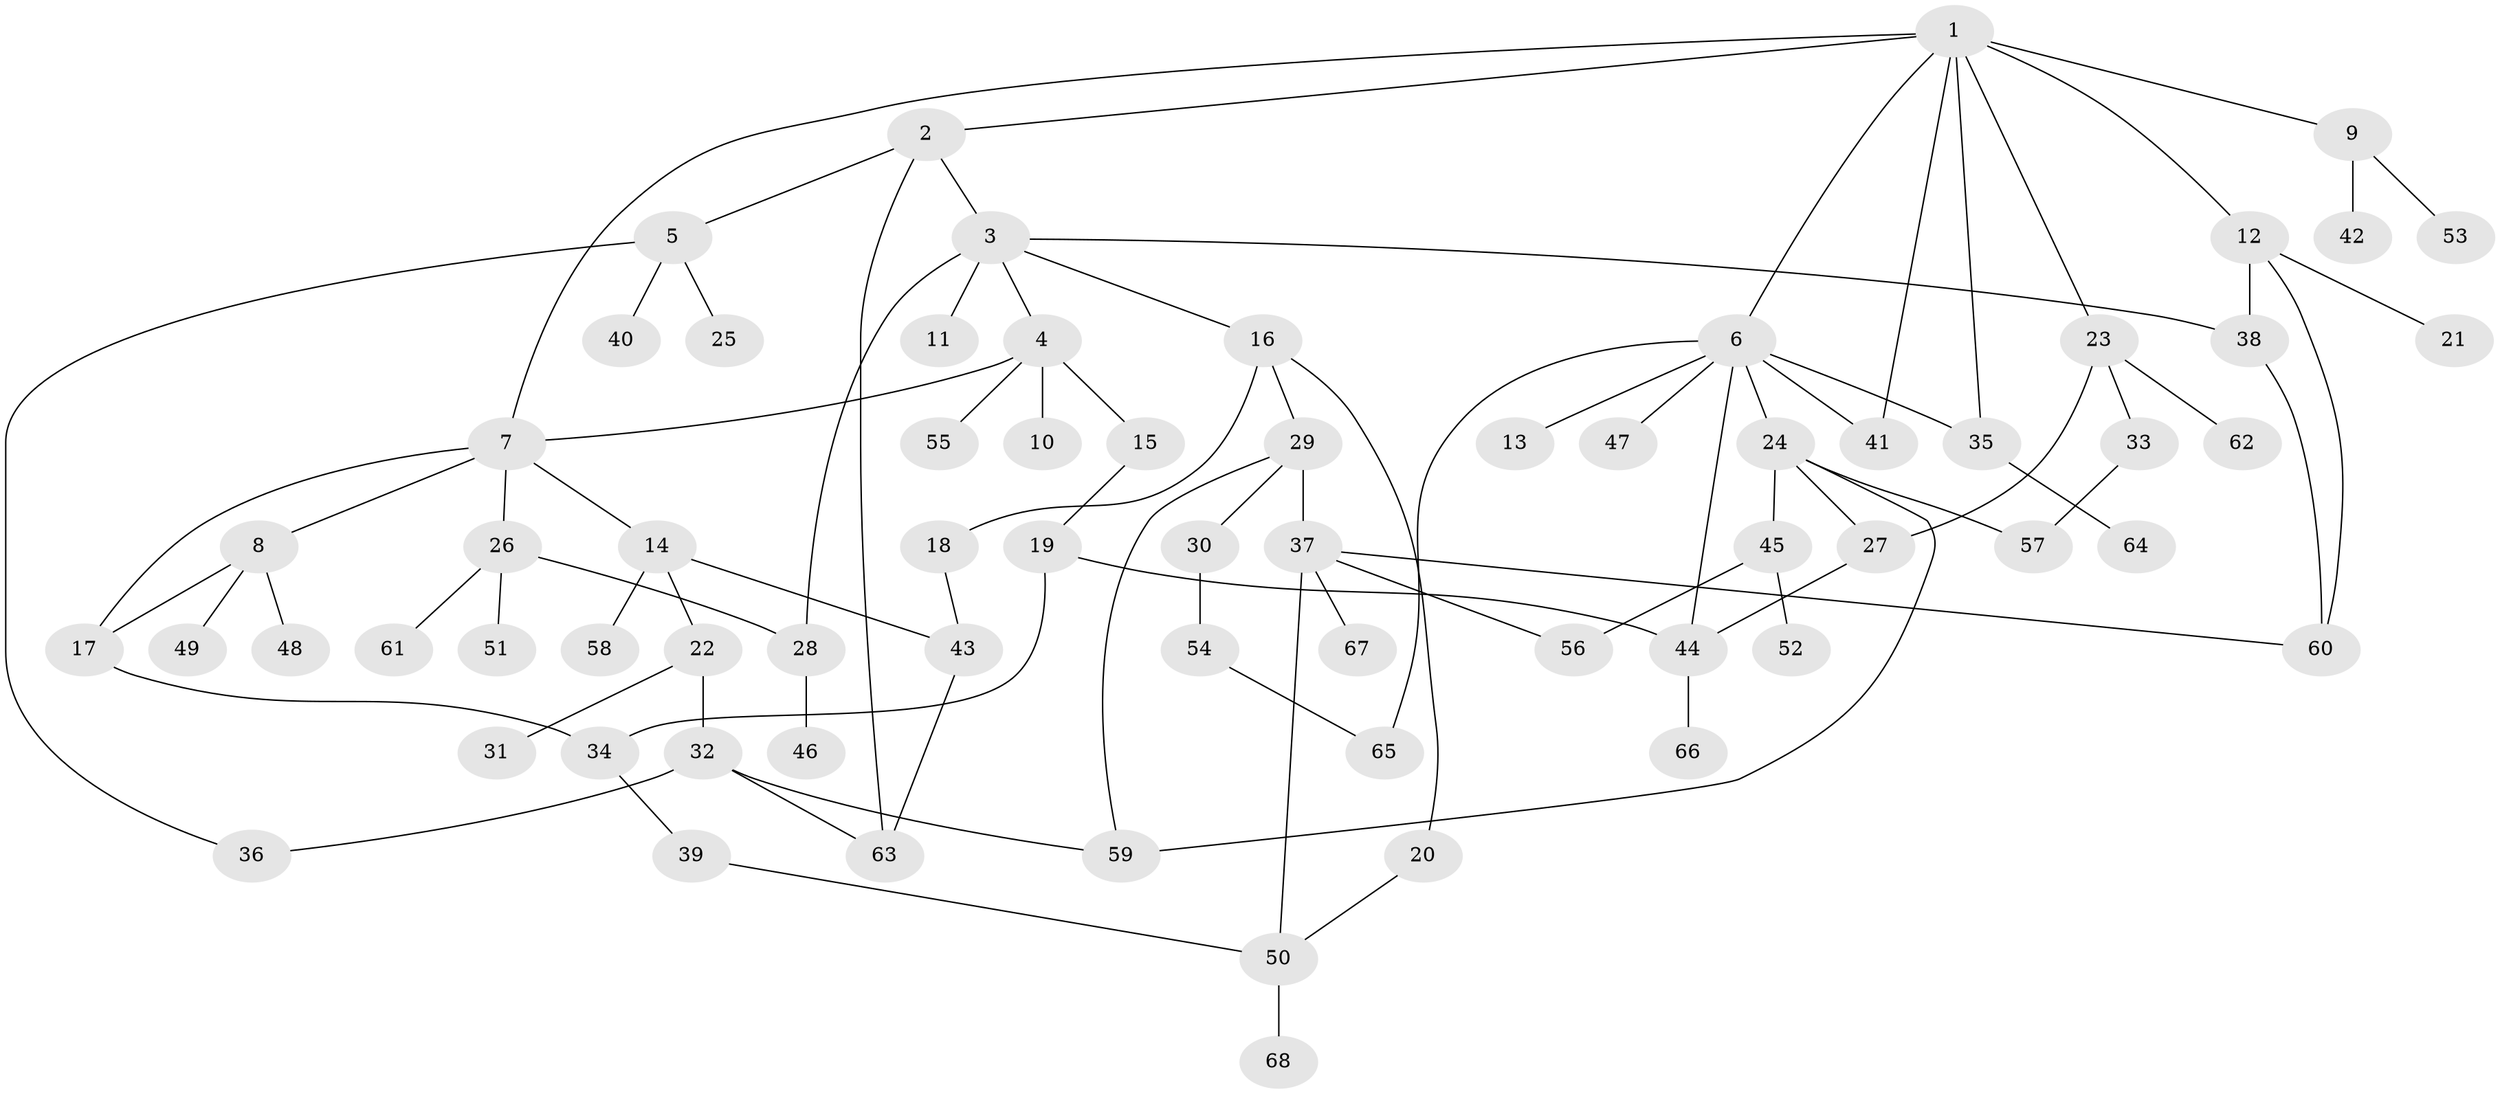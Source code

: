 // Generated by graph-tools (version 1.1) at 2025/34/03/09/25 02:34:06]
// undirected, 68 vertices, 90 edges
graph export_dot {
graph [start="1"]
  node [color=gray90,style=filled];
  1;
  2;
  3;
  4;
  5;
  6;
  7;
  8;
  9;
  10;
  11;
  12;
  13;
  14;
  15;
  16;
  17;
  18;
  19;
  20;
  21;
  22;
  23;
  24;
  25;
  26;
  27;
  28;
  29;
  30;
  31;
  32;
  33;
  34;
  35;
  36;
  37;
  38;
  39;
  40;
  41;
  42;
  43;
  44;
  45;
  46;
  47;
  48;
  49;
  50;
  51;
  52;
  53;
  54;
  55;
  56;
  57;
  58;
  59;
  60;
  61;
  62;
  63;
  64;
  65;
  66;
  67;
  68;
  1 -- 2;
  1 -- 6;
  1 -- 9;
  1 -- 12;
  1 -- 23;
  1 -- 35;
  1 -- 41;
  1 -- 7;
  2 -- 3;
  2 -- 5;
  2 -- 63;
  3 -- 4;
  3 -- 11;
  3 -- 16;
  3 -- 28;
  3 -- 38;
  4 -- 7;
  4 -- 10;
  4 -- 15;
  4 -- 55;
  5 -- 25;
  5 -- 40;
  5 -- 36;
  6 -- 13;
  6 -- 24;
  6 -- 35;
  6 -- 41;
  6 -- 47;
  6 -- 65;
  6 -- 44;
  7 -- 8;
  7 -- 14;
  7 -- 17;
  7 -- 26;
  8 -- 48;
  8 -- 49;
  8 -- 17;
  9 -- 42;
  9 -- 53;
  12 -- 21;
  12 -- 38;
  12 -- 60;
  14 -- 22;
  14 -- 43;
  14 -- 58;
  15 -- 19;
  16 -- 18;
  16 -- 20;
  16 -- 29;
  17 -- 34;
  18 -- 43;
  19 -- 34;
  19 -- 44;
  20 -- 50;
  22 -- 31;
  22 -- 32;
  23 -- 27;
  23 -- 33;
  23 -- 62;
  24 -- 45;
  24 -- 59;
  24 -- 57;
  24 -- 27;
  26 -- 51;
  26 -- 61;
  26 -- 28;
  27 -- 44;
  28 -- 46;
  29 -- 30;
  29 -- 37;
  29 -- 59;
  30 -- 54;
  32 -- 36;
  32 -- 63;
  32 -- 59;
  33 -- 57;
  34 -- 39;
  35 -- 64;
  37 -- 50;
  37 -- 56;
  37 -- 60;
  37 -- 67;
  38 -- 60;
  39 -- 50;
  43 -- 63;
  44 -- 66;
  45 -- 52;
  45 -- 56;
  50 -- 68;
  54 -- 65;
}
